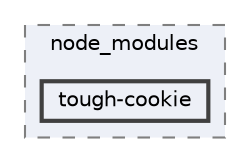 digraph "C:/Users/arisc/OneDrive/Documents/GitHub/FINAL/EcoEats-Project/node_modules/tough-cookie"
{
 // LATEX_PDF_SIZE
  bgcolor="transparent";
  edge [fontname=Helvetica,fontsize=10,labelfontname=Helvetica,labelfontsize=10];
  node [fontname=Helvetica,fontsize=10,shape=box,height=0.2,width=0.4];
  compound=true
  subgraph clusterdir_5091f2b68170d33f954320199e2fed0a {
    graph [ bgcolor="#edf0f7", pencolor="grey50", label="node_modules", fontname=Helvetica,fontsize=10 style="filled,dashed", URL="dir_5091f2b68170d33f954320199e2fed0a.html",tooltip=""]
  dir_15923eb3f8e24ac495fcd87946795721 [label="tough-cookie", fillcolor="#edf0f7", color="grey25", style="filled,bold", URL="dir_15923eb3f8e24ac495fcd87946795721.html",tooltip=""];
  }
}
